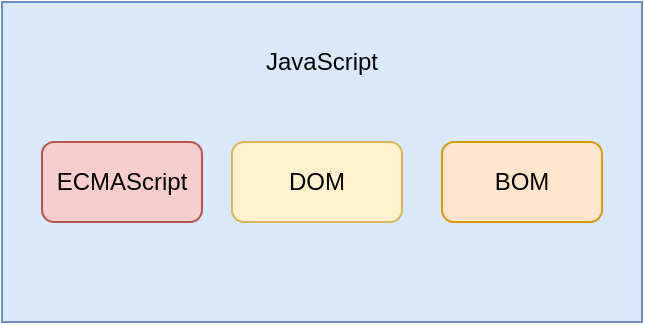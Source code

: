 <mxfile version="12.4.2" type="device" pages="1"><diagram id="EgG3IU_b1KXonMmUpZAU" name="Page-1"><mxGraphModel dx="946" dy="588" grid="1" gridSize="10" guides="1" tooltips="1" connect="1" arrows="1" fold="1" page="1" pageScale="1" pageWidth="827" pageHeight="1169" math="0" shadow="0"><root><mxCell id="0"/><mxCell id="1" parent="0"/><mxCell id="NmhM6tytt84N72DsObLT-2" value="" style="rounded=0;whiteSpace=wrap;html=1;fillColor=#dae8fc;strokeColor=#6c8ebf;" vertex="1" parent="1"><mxGeometry x="160" y="120" width="320" height="160" as="geometry"/></mxCell><mxCell id="NmhM6tytt84N72DsObLT-3" value="JavaScript" style="text;html=1;strokeColor=none;fillColor=none;align=center;verticalAlign=middle;whiteSpace=wrap;rounded=0;" vertex="1" parent="1"><mxGeometry x="300" y="140" width="40" height="20" as="geometry"/></mxCell><mxCell id="NmhM6tytt84N72DsObLT-4" value="ECMAScript" style="rounded=1;whiteSpace=wrap;html=1;fillColor=#f8cecc;strokeColor=#b85450;" vertex="1" parent="1"><mxGeometry x="180" y="190" width="80" height="40" as="geometry"/></mxCell><mxCell id="NmhM6tytt84N72DsObLT-5" value="DOM" style="rounded=1;whiteSpace=wrap;html=1;fillColor=#fff2cc;strokeColor=#d6b656;" vertex="1" parent="1"><mxGeometry x="275" y="190" width="85" height="40" as="geometry"/></mxCell><mxCell id="NmhM6tytt84N72DsObLT-6" value="BOM" style="rounded=1;whiteSpace=wrap;html=1;fillColor=#ffe6cc;strokeColor=#d79b00;" vertex="1" parent="1"><mxGeometry x="380" y="190" width="80" height="40" as="geometry"/></mxCell></root></mxGraphModel></diagram></mxfile>